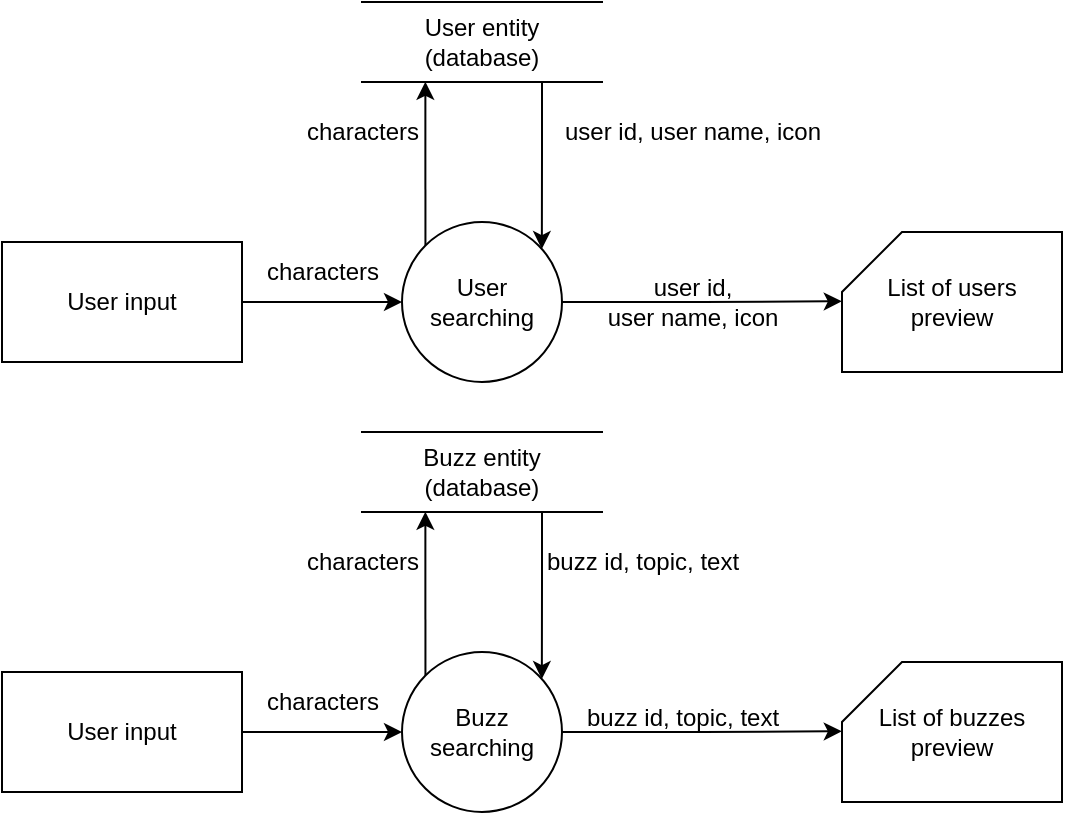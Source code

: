 <mxfile version="20.8.22" type="github"><diagram name="Page-1" id="9YmloKGF_sG4EpKnLpjf"><mxGraphModel dx="1020" dy="556" grid="1" gridSize="10" guides="1" tooltips="1" connect="1" arrows="1" fold="1" page="1" pageScale="1" pageWidth="1169" pageHeight="827" math="0" shadow="0"><root><mxCell id="0"/><mxCell id="1" parent="0"/><mxCell id="pohXRElBlYt3h0nsoJPt-5" value="" style="edgeStyle=orthogonalEdgeStyle;rounded=0;orthogonalLoop=1;jettySize=auto;html=1;" edge="1" parent="1" source="pohXRElBlYt3h0nsoJPt-1" target="pohXRElBlYt3h0nsoJPt-2"><mxGeometry relative="1" as="geometry"/></mxCell><mxCell id="pohXRElBlYt3h0nsoJPt-1" value="User input" style="rounded=0;whiteSpace=wrap;html=1;" vertex="1" parent="1"><mxGeometry x="180" y="160" width="120" height="60" as="geometry"/></mxCell><mxCell id="pohXRElBlYt3h0nsoJPt-8" style="edgeStyle=orthogonalEdgeStyle;rounded=0;orthogonalLoop=1;jettySize=auto;html=1;exitX=1;exitY=0.5;exitDx=0;exitDy=0;entryX=-0.001;entryY=0.495;entryDx=0;entryDy=0;entryPerimeter=0;" edge="1" parent="1" source="pohXRElBlYt3h0nsoJPt-2" target="pohXRElBlYt3h0nsoJPt-9"><mxGeometry relative="1" as="geometry"><mxPoint x="560" y="190" as="targetPoint"/></mxGeometry></mxCell><mxCell id="pohXRElBlYt3h0nsoJPt-19" style="edgeStyle=orthogonalEdgeStyle;rounded=0;orthogonalLoop=1;jettySize=auto;html=1;exitX=0;exitY=0;exitDx=0;exitDy=0;entryX=0.264;entryY=0.997;entryDx=0;entryDy=0;entryPerimeter=0;" edge="1" parent="1" source="pohXRElBlYt3h0nsoJPt-2" target="pohXRElBlYt3h0nsoJPt-3"><mxGeometry relative="1" as="geometry"/></mxCell><mxCell id="pohXRElBlYt3h0nsoJPt-2" value="User searching" style="ellipse;whiteSpace=wrap;html=1;aspect=fixed;" vertex="1" parent="1"><mxGeometry x="380" y="150" width="80" height="80" as="geometry"/></mxCell><mxCell id="pohXRElBlYt3h0nsoJPt-20" style="edgeStyle=orthogonalEdgeStyle;rounded=0;orthogonalLoop=1;jettySize=auto;html=1;exitX=0.75;exitY=1;exitDx=0;exitDy=0;entryX=0.874;entryY=0.169;entryDx=0;entryDy=0;entryPerimeter=0;" edge="1" parent="1" source="pohXRElBlYt3h0nsoJPt-3" target="pohXRElBlYt3h0nsoJPt-2"><mxGeometry relative="1" as="geometry"/></mxCell><mxCell id="pohXRElBlYt3h0nsoJPt-3" value="User entity&lt;br&gt;(database)" style="shape=partialRectangle;whiteSpace=wrap;html=1;left=0;right=0;fillColor=none;" vertex="1" parent="1"><mxGeometry x="360" y="40" width="120" height="40" as="geometry"/></mxCell><mxCell id="pohXRElBlYt3h0nsoJPt-7" value="user id,&lt;br&gt;user name, icon" style="text;html=1;align=center;verticalAlign=middle;resizable=0;points=[];autosize=1;strokeColor=none;fillColor=none;" vertex="1" parent="1"><mxGeometry x="470" y="170" width="110" height="40" as="geometry"/></mxCell><mxCell id="pohXRElBlYt3h0nsoJPt-9" value="List of users preview" style="shape=card;whiteSpace=wrap;html=1;" vertex="1" parent="1"><mxGeometry x="600" y="155" width="110" height="70" as="geometry"/></mxCell><mxCell id="pohXRElBlYt3h0nsoJPt-22" value="characters" style="text;html=1;align=center;verticalAlign=middle;resizable=0;points=[];autosize=1;strokeColor=none;fillColor=none;" vertex="1" parent="1"><mxGeometry x="300" y="160" width="80" height="30" as="geometry"/></mxCell><mxCell id="pohXRElBlYt3h0nsoJPt-24" value="characters" style="text;html=1;align=center;verticalAlign=middle;resizable=0;points=[];autosize=1;strokeColor=none;fillColor=none;" vertex="1" parent="1"><mxGeometry x="320" y="90" width="80" height="30" as="geometry"/></mxCell><mxCell id="pohXRElBlYt3h0nsoJPt-25" value="user id, user name, icon" style="text;html=1;align=center;verticalAlign=middle;resizable=0;points=[];autosize=1;strokeColor=none;fillColor=none;" vertex="1" parent="1"><mxGeometry x="450" y="90" width="150" height="30" as="geometry"/></mxCell><mxCell id="pohXRElBlYt3h0nsoJPt-38" value="" style="edgeStyle=orthogonalEdgeStyle;rounded=0;orthogonalLoop=1;jettySize=auto;html=1;" edge="1" parent="1" source="pohXRElBlYt3h0nsoJPt-39" target="pohXRElBlYt3h0nsoJPt-42"><mxGeometry relative="1" as="geometry"/></mxCell><mxCell id="pohXRElBlYt3h0nsoJPt-39" value="User input" style="rounded=0;whiteSpace=wrap;html=1;" vertex="1" parent="1"><mxGeometry x="180" y="375" width="120" height="60" as="geometry"/></mxCell><mxCell id="pohXRElBlYt3h0nsoJPt-40" style="edgeStyle=orthogonalEdgeStyle;rounded=0;orthogonalLoop=1;jettySize=auto;html=1;exitX=1;exitY=0.5;exitDx=0;exitDy=0;entryX=-0.001;entryY=0.495;entryDx=0;entryDy=0;entryPerimeter=0;" edge="1" parent="1" source="pohXRElBlYt3h0nsoJPt-42" target="pohXRElBlYt3h0nsoJPt-46"><mxGeometry relative="1" as="geometry"><mxPoint x="560" y="405" as="targetPoint"/></mxGeometry></mxCell><mxCell id="pohXRElBlYt3h0nsoJPt-41" style="edgeStyle=orthogonalEdgeStyle;rounded=0;orthogonalLoop=1;jettySize=auto;html=1;exitX=0;exitY=0;exitDx=0;exitDy=0;entryX=0.264;entryY=0.997;entryDx=0;entryDy=0;entryPerimeter=0;" edge="1" parent="1" source="pohXRElBlYt3h0nsoJPt-42" target="pohXRElBlYt3h0nsoJPt-44"><mxGeometry relative="1" as="geometry"/></mxCell><mxCell id="pohXRElBlYt3h0nsoJPt-42" value="Buzz searching" style="ellipse;whiteSpace=wrap;html=1;aspect=fixed;" vertex="1" parent="1"><mxGeometry x="380" y="365" width="80" height="80" as="geometry"/></mxCell><mxCell id="pohXRElBlYt3h0nsoJPt-43" style="edgeStyle=orthogonalEdgeStyle;rounded=0;orthogonalLoop=1;jettySize=auto;html=1;exitX=0.75;exitY=1;exitDx=0;exitDy=0;entryX=0.874;entryY=0.169;entryDx=0;entryDy=0;entryPerimeter=0;" edge="1" parent="1" source="pohXRElBlYt3h0nsoJPt-44" target="pohXRElBlYt3h0nsoJPt-42"><mxGeometry relative="1" as="geometry"/></mxCell><mxCell id="pohXRElBlYt3h0nsoJPt-44" value="Buzz entity&lt;br&gt;(database)" style="shape=partialRectangle;whiteSpace=wrap;html=1;left=0;right=0;fillColor=none;" vertex="1" parent="1"><mxGeometry x="360" y="255" width="120" height="40" as="geometry"/></mxCell><mxCell id="pohXRElBlYt3h0nsoJPt-46" value="List of buzzes preview" style="shape=card;whiteSpace=wrap;html=1;" vertex="1" parent="1"><mxGeometry x="600" y="370" width="110" height="70" as="geometry"/></mxCell><mxCell id="pohXRElBlYt3h0nsoJPt-47" value="characters" style="text;html=1;align=center;verticalAlign=middle;resizable=0;points=[];autosize=1;strokeColor=none;fillColor=none;" vertex="1" parent="1"><mxGeometry x="300" y="375" width="80" height="30" as="geometry"/></mxCell><mxCell id="pohXRElBlYt3h0nsoJPt-48" value="characters" style="text;html=1;align=center;verticalAlign=middle;resizable=0;points=[];autosize=1;strokeColor=none;fillColor=none;" vertex="1" parent="1"><mxGeometry x="320" y="305" width="80" height="30" as="geometry"/></mxCell><mxCell id="pohXRElBlYt3h0nsoJPt-50" value="buzz id, topic, text" style="text;html=1;align=center;verticalAlign=middle;resizable=0;points=[];autosize=1;strokeColor=none;fillColor=none;" vertex="1" parent="1"><mxGeometry x="440" y="305" width="120" height="30" as="geometry"/></mxCell><mxCell id="pohXRElBlYt3h0nsoJPt-52" value="buzz id, topic, text" style="text;html=1;align=center;verticalAlign=middle;resizable=0;points=[];autosize=1;strokeColor=none;fillColor=none;" vertex="1" parent="1"><mxGeometry x="460" y="383" width="120" height="30" as="geometry"/></mxCell></root></mxGraphModel></diagram></mxfile>
